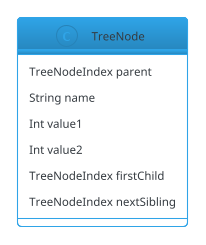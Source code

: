 @startuml
top to bottom direction
!theme cerulean-outline
class TreeNode {
  TreeNodeIndex parent
  String name
  Int value1
  Int value2
  TreeNodeIndex firstChild
  TreeNodeIndex nextSibling
}
@enduml
